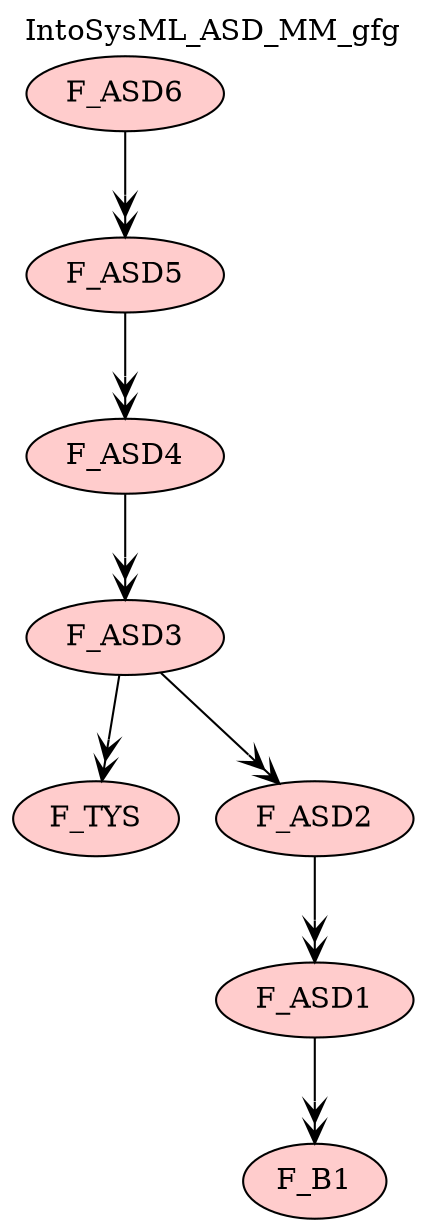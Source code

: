 digraph {graph[label=IntoSysML_ASD_MM_gfg,labelloc=tl,labelfontsize=12];
"F_B1"[shape=oval,fillcolor="#FFCCCC",style ="filled",label="F_B1"];
"F_TYS"[shape=oval,fillcolor="#FFCCCC",style ="filled",label="F_TYS"];
"F_ASD1"[shape=oval,fillcolor="#FFCCCC",style ="filled",label="F_ASD1"];
"F_ASD2"[shape=oval,fillcolor="#FFCCCC",style ="filled",label="F_ASD2"];
"F_ASD3"[shape=oval,fillcolor="#FFCCCC",style ="filled",label="F_ASD3"];
"F_ASD4"[shape=oval,fillcolor="#FFCCCC",style ="filled",label="F_ASD4"];
"F_ASD5"[shape=oval,fillcolor="#FFCCCC",style ="filled",label="F_ASD5"];
"F_ASD6"[shape=oval,fillcolor="#FFCCCC",style ="filled",label="F_ASD6"];

"F_ASD1"->"F_B1"[label=" ",arrowhead=veevee];
"F_ASD2"->"F_ASD1"[label=" ",arrowhead=veevee];
"F_ASD3"->"F_ASD2"[label=" ",arrowhead=veevee];
"F_ASD3"->"F_TYS"[label=" ",arrowhead=veevee];
"F_ASD4"->"F_ASD3"[label=" ",arrowhead=veevee];
"F_ASD5"->"F_ASD4"[label=" ",arrowhead=veevee];
"F_ASD6"->"F_ASD5"[label=" ",arrowhead=veevee];
}